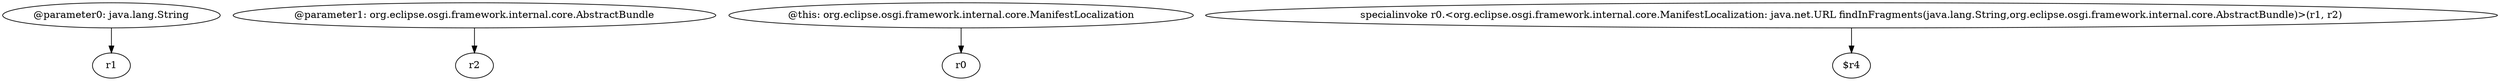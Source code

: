 digraph g {
0[label="@parameter0: java.lang.String"]
1[label="r1"]
0->1[label=""]
2[label="@parameter1: org.eclipse.osgi.framework.internal.core.AbstractBundle"]
3[label="r2"]
2->3[label=""]
4[label="@this: org.eclipse.osgi.framework.internal.core.ManifestLocalization"]
5[label="r0"]
4->5[label=""]
6[label="specialinvoke r0.<org.eclipse.osgi.framework.internal.core.ManifestLocalization: java.net.URL findInFragments(java.lang.String,org.eclipse.osgi.framework.internal.core.AbstractBundle)>(r1, r2)"]
7[label="$r4"]
6->7[label=""]
}